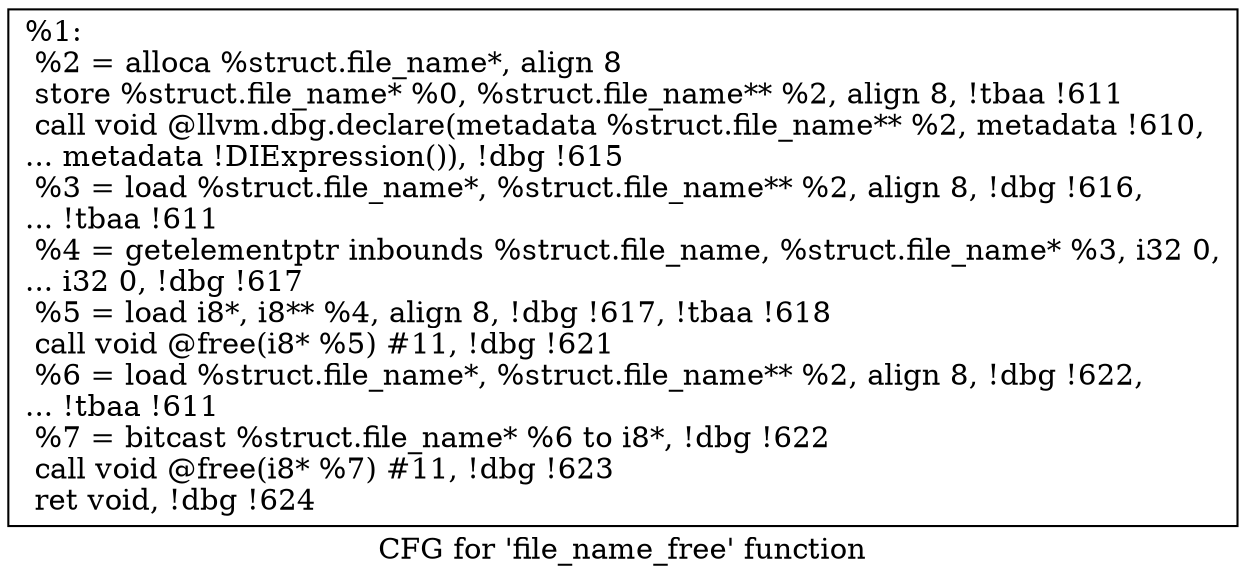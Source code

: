 digraph "CFG for 'file_name_free' function" {
	label="CFG for 'file_name_free' function";

	Node0x16a1ea0 [shape=record,label="{%1:\l  %2 = alloca %struct.file_name*, align 8\l  store %struct.file_name* %0, %struct.file_name** %2, align 8, !tbaa !611\l  call void @llvm.dbg.declare(metadata %struct.file_name** %2, metadata !610,\l... metadata !DIExpression()), !dbg !615\l  %3 = load %struct.file_name*, %struct.file_name** %2, align 8, !dbg !616,\l... !tbaa !611\l  %4 = getelementptr inbounds %struct.file_name, %struct.file_name* %3, i32 0,\l... i32 0, !dbg !617\l  %5 = load i8*, i8** %4, align 8, !dbg !617, !tbaa !618\l  call void @free(i8* %5) #11, !dbg !621\l  %6 = load %struct.file_name*, %struct.file_name** %2, align 8, !dbg !622,\l... !tbaa !611\l  %7 = bitcast %struct.file_name* %6 to i8*, !dbg !622\l  call void @free(i8* %7) #11, !dbg !623\l  ret void, !dbg !624\l}"];
}
